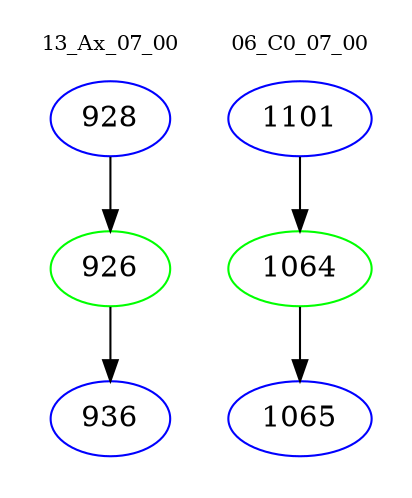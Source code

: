 digraph{
subgraph cluster_0 {
color = white
label = "13_Ax_07_00";
fontsize=10;
T0_928 [label="928", color="blue"]
T0_928 -> T0_926 [color="black"]
T0_926 [label="926", color="green"]
T0_926 -> T0_936 [color="black"]
T0_936 [label="936", color="blue"]
}
subgraph cluster_1 {
color = white
label = "06_C0_07_00";
fontsize=10;
T1_1101 [label="1101", color="blue"]
T1_1101 -> T1_1064 [color="black"]
T1_1064 [label="1064", color="green"]
T1_1064 -> T1_1065 [color="black"]
T1_1065 [label="1065", color="blue"]
}
}
